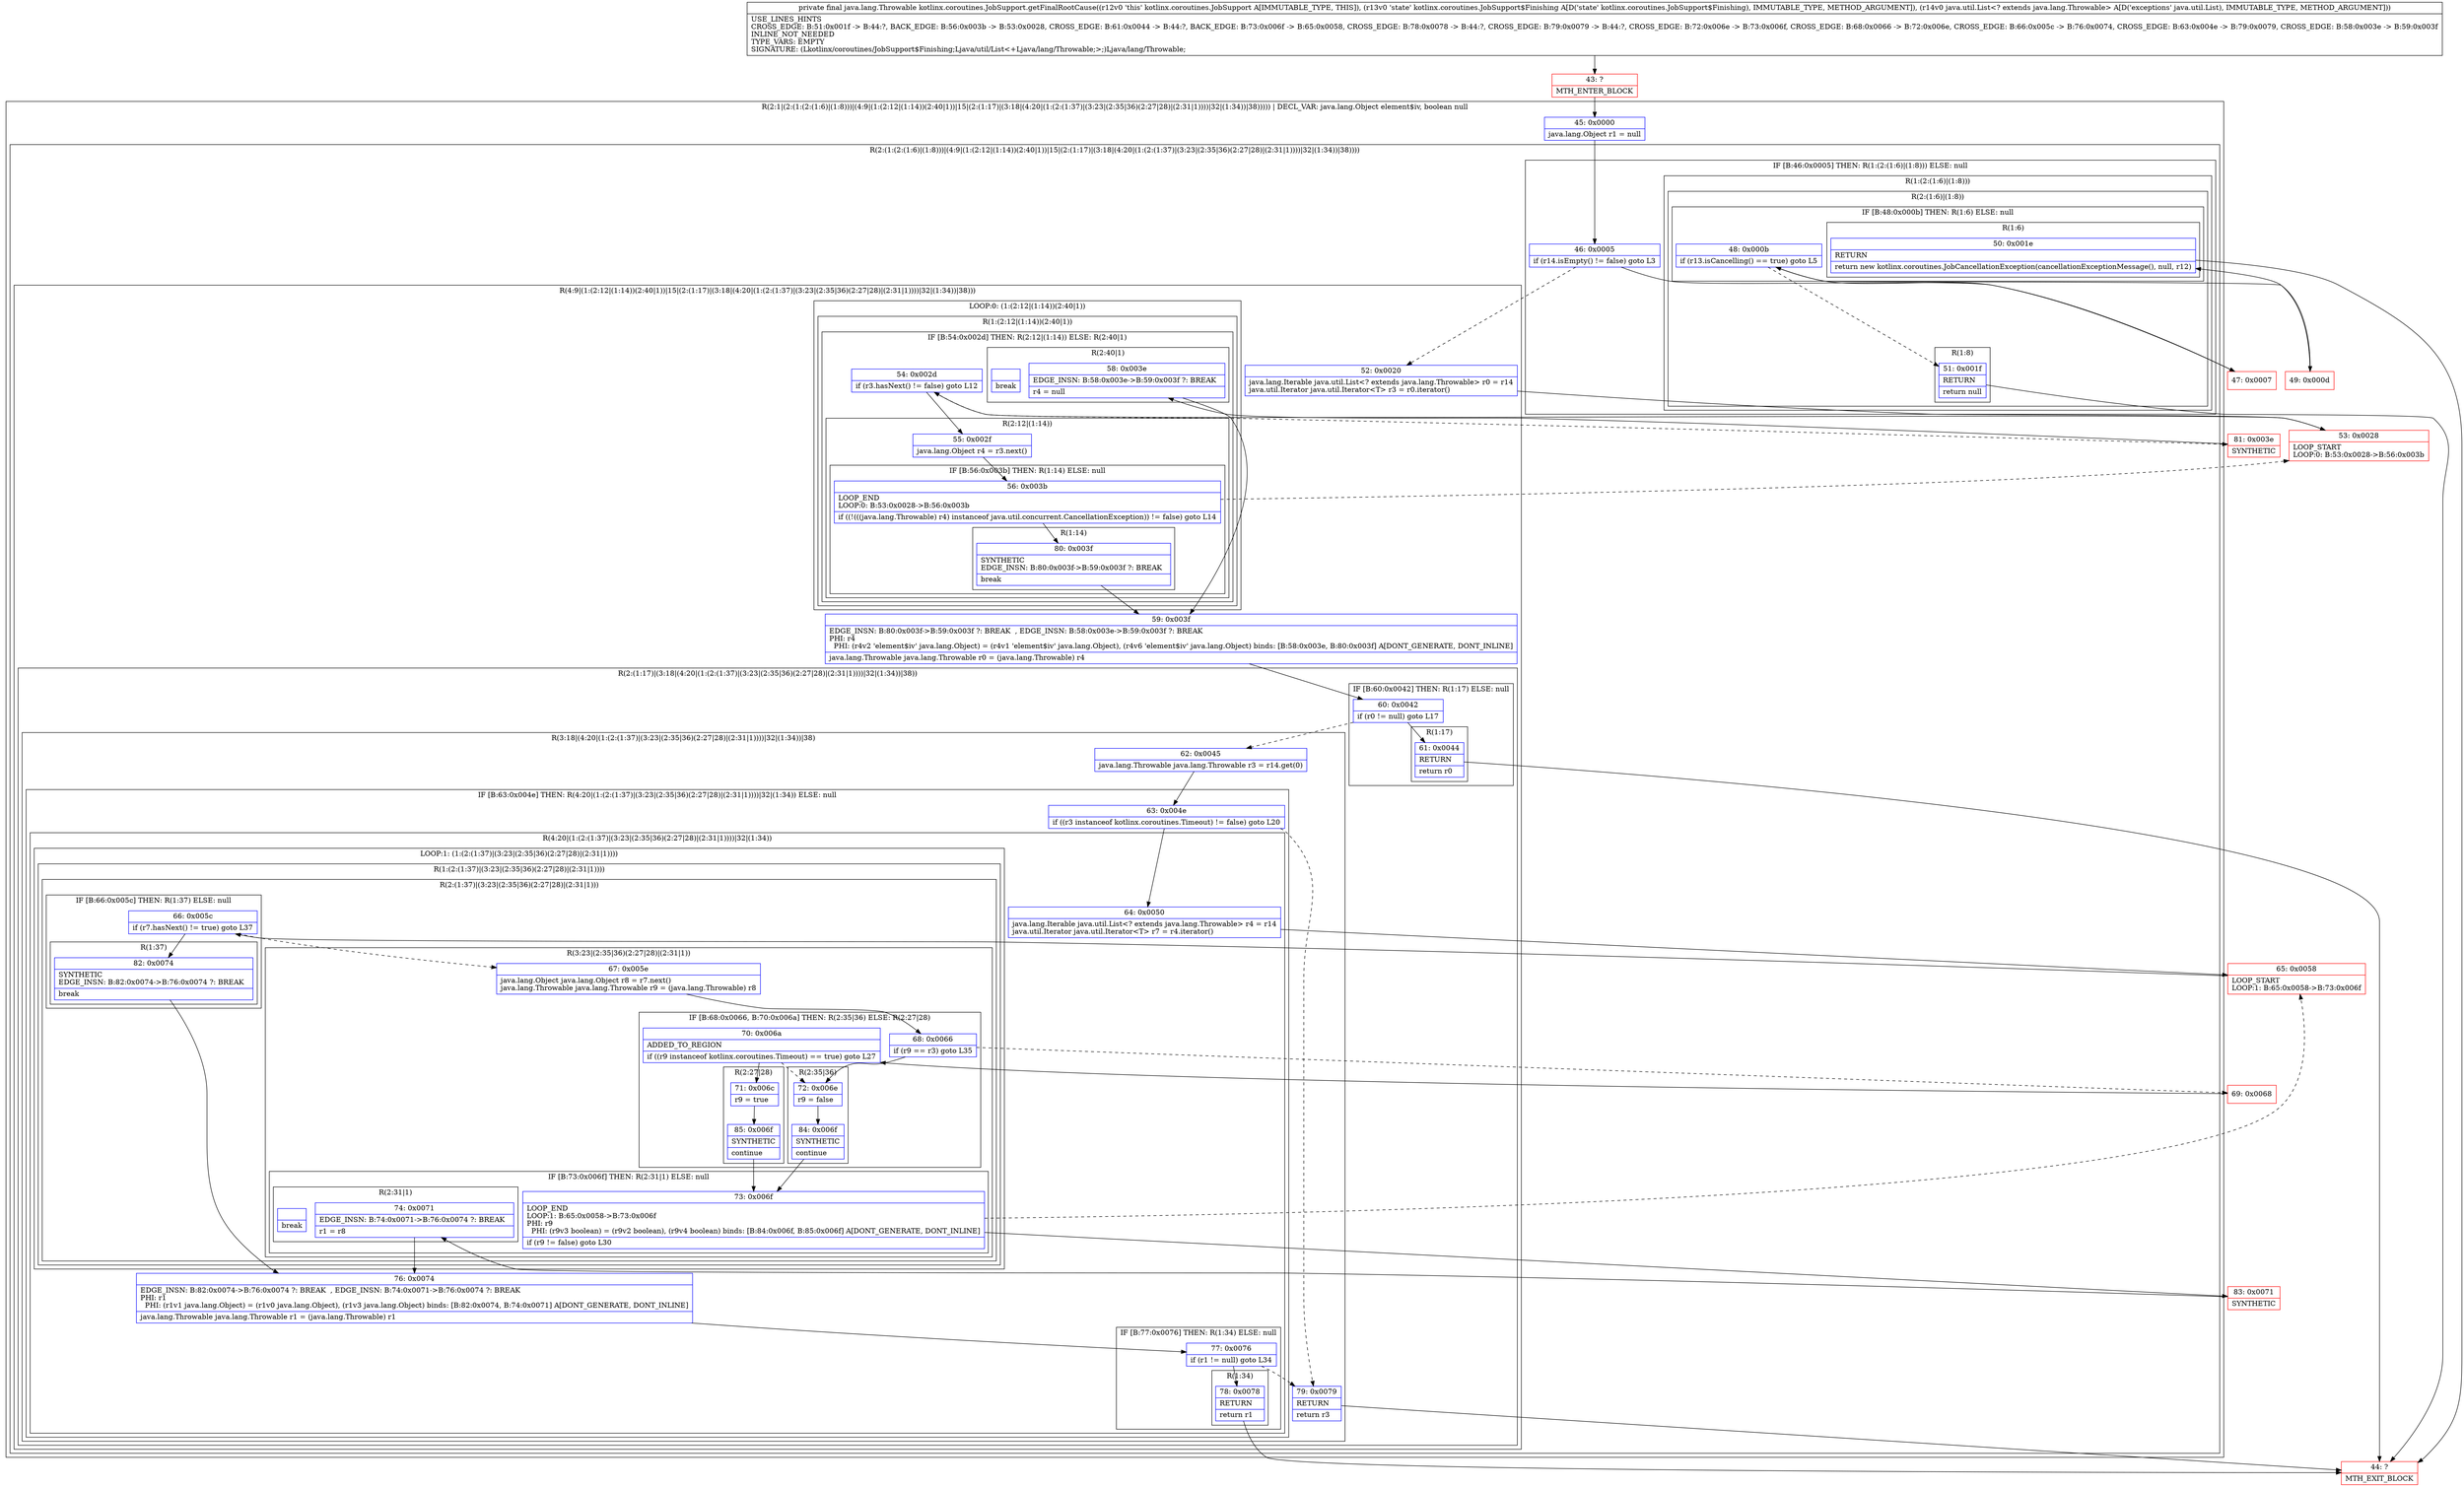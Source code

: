 digraph "CFG forkotlinx.coroutines.JobSupport.getFinalRootCause(Lkotlinx\/coroutines\/JobSupport$Finishing;Ljava\/util\/List;)Ljava\/lang\/Throwable;" {
subgraph cluster_Region_521768828 {
label = "R(2:1|(2:(1:(2:(1:6)|(1:8)))|(4:9|(1:(2:12|(1:14))(2:40|1))|15|(2:(1:17)|(3:18|(4:20|(1:(2:(1:37)|(3:23|(2:35|36)(2:27|28)|(2:31|1))))|32|(1:34))|38))))) | DECL_VAR: java.lang.Object element$iv, boolean null\l";
node [shape=record,color=blue];
Node_45 [shape=record,label="{45\:\ 0x0000|java.lang.Object r1 = null\l}"];
subgraph cluster_Region_1228967571 {
label = "R(2:(1:(2:(1:6)|(1:8)))|(4:9|(1:(2:12|(1:14))(2:40|1))|15|(2:(1:17)|(3:18|(4:20|(1:(2:(1:37)|(3:23|(2:35|36)(2:27|28)|(2:31|1))))|32|(1:34))|38))))";
node [shape=record,color=blue];
subgraph cluster_IfRegion_989722962 {
label = "IF [B:46:0x0005] THEN: R(1:(2:(1:6)|(1:8))) ELSE: null";
node [shape=record,color=blue];
Node_46 [shape=record,label="{46\:\ 0x0005|if (r14.isEmpty() != false) goto L3\l}"];
subgraph cluster_Region_2044263230 {
label = "R(1:(2:(1:6)|(1:8)))";
node [shape=record,color=blue];
subgraph cluster_Region_1497805798 {
label = "R(2:(1:6)|(1:8))";
node [shape=record,color=blue];
subgraph cluster_IfRegion_339708491 {
label = "IF [B:48:0x000b] THEN: R(1:6) ELSE: null";
node [shape=record,color=blue];
Node_48 [shape=record,label="{48\:\ 0x000b|if (r13.isCancelling() == true) goto L5\l}"];
subgraph cluster_Region_1105053431 {
label = "R(1:6)";
node [shape=record,color=blue];
Node_50 [shape=record,label="{50\:\ 0x001e|RETURN\l|return new kotlinx.coroutines.JobCancellationException(cancellationExceptionMessage(), null, r12)\l}"];
}
}
subgraph cluster_Region_2137179385 {
label = "R(1:8)";
node [shape=record,color=blue];
Node_51 [shape=record,label="{51\:\ 0x001f|RETURN\l|return null\l}"];
}
}
}
}
subgraph cluster_Region_552262472 {
label = "R(4:9|(1:(2:12|(1:14))(2:40|1))|15|(2:(1:17)|(3:18|(4:20|(1:(2:(1:37)|(3:23|(2:35|36)(2:27|28)|(2:31|1))))|32|(1:34))|38)))";
node [shape=record,color=blue];
Node_52 [shape=record,label="{52\:\ 0x0020|java.lang.Iterable java.util.List\<? extends java.lang.Throwable\> r0 = r14\ljava.util.Iterator java.util.Iterator\<T\> r3 = r0.iterator()\l}"];
subgraph cluster_LoopRegion_324501872 {
label = "LOOP:0: (1:(2:12|(1:14))(2:40|1))";
node [shape=record,color=blue];
subgraph cluster_Region_2068987011 {
label = "R(1:(2:12|(1:14))(2:40|1))";
node [shape=record,color=blue];
subgraph cluster_IfRegion_1943781958 {
label = "IF [B:54:0x002d] THEN: R(2:12|(1:14)) ELSE: R(2:40|1)";
node [shape=record,color=blue];
Node_54 [shape=record,label="{54\:\ 0x002d|if (r3.hasNext() != false) goto L12\l}"];
subgraph cluster_Region_1528937818 {
label = "R(2:12|(1:14))";
node [shape=record,color=blue];
Node_55 [shape=record,label="{55\:\ 0x002f|java.lang.Object r4 = r3.next()\l}"];
subgraph cluster_IfRegion_1410836320 {
label = "IF [B:56:0x003b] THEN: R(1:14) ELSE: null";
node [shape=record,color=blue];
Node_56 [shape=record,label="{56\:\ 0x003b|LOOP_END\lLOOP:0: B:53:0x0028\-\>B:56:0x003b\l|if ((!(((java.lang.Throwable) r4) instanceof java.util.concurrent.CancellationException)) != false) goto L14\l}"];
subgraph cluster_Region_1035727895 {
label = "R(1:14)";
node [shape=record,color=blue];
Node_80 [shape=record,label="{80\:\ 0x003f|SYNTHETIC\lEDGE_INSN: B:80:0x003f\-\>B:59:0x003f ?: BREAK  \l|break\l}"];
}
}
}
subgraph cluster_Region_1176335135 {
label = "R(2:40|1)";
node [shape=record,color=blue];
Node_58 [shape=record,label="{58\:\ 0x003e|EDGE_INSN: B:58:0x003e\-\>B:59:0x003f ?: BREAK  \l|r4 = null\l}"];
Node_InsnContainer_306753233 [shape=record,label="{|break\l}"];
}
}
}
}
Node_59 [shape=record,label="{59\:\ 0x003f|EDGE_INSN: B:80:0x003f\-\>B:59:0x003f ?: BREAK  , EDGE_INSN: B:58:0x003e\-\>B:59:0x003f ?: BREAK  \lPHI: r4 \l  PHI: (r4v2 'element$iv' java.lang.Object) = (r4v1 'element$iv' java.lang.Object), (r4v6 'element$iv' java.lang.Object) binds: [B:58:0x003e, B:80:0x003f] A[DONT_GENERATE, DONT_INLINE]\l|java.lang.Throwable java.lang.Throwable r0 = (java.lang.Throwable) r4\l}"];
subgraph cluster_Region_2014588479 {
label = "R(2:(1:17)|(3:18|(4:20|(1:(2:(1:37)|(3:23|(2:35|36)(2:27|28)|(2:31|1))))|32|(1:34))|38))";
node [shape=record,color=blue];
subgraph cluster_IfRegion_819712015 {
label = "IF [B:60:0x0042] THEN: R(1:17) ELSE: null";
node [shape=record,color=blue];
Node_60 [shape=record,label="{60\:\ 0x0042|if (r0 != null) goto L17\l}"];
subgraph cluster_Region_490732960 {
label = "R(1:17)";
node [shape=record,color=blue];
Node_61 [shape=record,label="{61\:\ 0x0044|RETURN\l|return r0\l}"];
}
}
subgraph cluster_Region_1260537904 {
label = "R(3:18|(4:20|(1:(2:(1:37)|(3:23|(2:35|36)(2:27|28)|(2:31|1))))|32|(1:34))|38)";
node [shape=record,color=blue];
Node_62 [shape=record,label="{62\:\ 0x0045|java.lang.Throwable java.lang.Throwable r3 = r14.get(0)\l}"];
subgraph cluster_IfRegion_1711951808 {
label = "IF [B:63:0x004e] THEN: R(4:20|(1:(2:(1:37)|(3:23|(2:35|36)(2:27|28)|(2:31|1))))|32|(1:34)) ELSE: null";
node [shape=record,color=blue];
Node_63 [shape=record,label="{63\:\ 0x004e|if ((r3 instanceof kotlinx.coroutines.Timeout) != false) goto L20\l}"];
subgraph cluster_Region_54778965 {
label = "R(4:20|(1:(2:(1:37)|(3:23|(2:35|36)(2:27|28)|(2:31|1))))|32|(1:34))";
node [shape=record,color=blue];
Node_64 [shape=record,label="{64\:\ 0x0050|java.lang.Iterable java.util.List\<? extends java.lang.Throwable\> r4 = r14\ljava.util.Iterator java.util.Iterator\<T\> r7 = r4.iterator()\l}"];
subgraph cluster_LoopRegion_290564858 {
label = "LOOP:1: (1:(2:(1:37)|(3:23|(2:35|36)(2:27|28)|(2:31|1))))";
node [shape=record,color=blue];
subgraph cluster_Region_1940455307 {
label = "R(1:(2:(1:37)|(3:23|(2:35|36)(2:27|28)|(2:31|1))))";
node [shape=record,color=blue];
subgraph cluster_Region_608303369 {
label = "R(2:(1:37)|(3:23|(2:35|36)(2:27|28)|(2:31|1)))";
node [shape=record,color=blue];
subgraph cluster_IfRegion_1787797244 {
label = "IF [B:66:0x005c] THEN: R(1:37) ELSE: null";
node [shape=record,color=blue];
Node_66 [shape=record,label="{66\:\ 0x005c|if (r7.hasNext() != true) goto L37\l}"];
subgraph cluster_Region_2113752680 {
label = "R(1:37)";
node [shape=record,color=blue];
Node_82 [shape=record,label="{82\:\ 0x0074|SYNTHETIC\lEDGE_INSN: B:82:0x0074\-\>B:76:0x0074 ?: BREAK  \l|break\l}"];
}
}
subgraph cluster_Region_867510357 {
label = "R(3:23|(2:35|36)(2:27|28)|(2:31|1))";
node [shape=record,color=blue];
Node_67 [shape=record,label="{67\:\ 0x005e|java.lang.Object java.lang.Object r8 = r7.next()\ljava.lang.Throwable java.lang.Throwable r9 = (java.lang.Throwable) r8\l}"];
subgraph cluster_IfRegion_138387622 {
label = "IF [B:68:0x0066, B:70:0x006a] THEN: R(2:35|36) ELSE: R(2:27|28)";
node [shape=record,color=blue];
Node_68 [shape=record,label="{68\:\ 0x0066|if (r9 == r3) goto L35\l}"];
Node_70 [shape=record,label="{70\:\ 0x006a|ADDED_TO_REGION\l|if ((r9 instanceof kotlinx.coroutines.Timeout) == true) goto L27\l}"];
subgraph cluster_Region_1691658161 {
label = "R(2:35|36)";
node [shape=record,color=blue];
Node_72 [shape=record,label="{72\:\ 0x006e|r9 = false\l}"];
Node_84 [shape=record,label="{84\:\ 0x006f|SYNTHETIC\l|continue\l}"];
}
subgraph cluster_Region_2117717246 {
label = "R(2:27|28)";
node [shape=record,color=blue];
Node_71 [shape=record,label="{71\:\ 0x006c|r9 = true\l}"];
Node_85 [shape=record,label="{85\:\ 0x006f|SYNTHETIC\l|continue\l}"];
}
}
subgraph cluster_IfRegion_1634151767 {
label = "IF [B:73:0x006f] THEN: R(2:31|1) ELSE: null";
node [shape=record,color=blue];
Node_73 [shape=record,label="{73\:\ 0x006f|LOOP_END\lLOOP:1: B:65:0x0058\-\>B:73:0x006f\lPHI: r9 \l  PHI: (r9v3 boolean) = (r9v2 boolean), (r9v4 boolean) binds: [B:84:0x006f, B:85:0x006f] A[DONT_GENERATE, DONT_INLINE]\l|if (r9 != false) goto L30\l}"];
subgraph cluster_Region_1212945364 {
label = "R(2:31|1)";
node [shape=record,color=blue];
Node_74 [shape=record,label="{74\:\ 0x0071|EDGE_INSN: B:74:0x0071\-\>B:76:0x0074 ?: BREAK  \l|r1 = r8\l}"];
Node_InsnContainer_1434964567 [shape=record,label="{|break\l}"];
}
}
}
}
}
}
Node_76 [shape=record,label="{76\:\ 0x0074|EDGE_INSN: B:82:0x0074\-\>B:76:0x0074 ?: BREAK  , EDGE_INSN: B:74:0x0071\-\>B:76:0x0074 ?: BREAK  \lPHI: r1 \l  PHI: (r1v1 java.lang.Object) = (r1v0 java.lang.Object), (r1v3 java.lang.Object) binds: [B:82:0x0074, B:74:0x0071] A[DONT_GENERATE, DONT_INLINE]\l|java.lang.Throwable java.lang.Throwable r1 = (java.lang.Throwable) r1\l}"];
subgraph cluster_IfRegion_125109676 {
label = "IF [B:77:0x0076] THEN: R(1:34) ELSE: null";
node [shape=record,color=blue];
Node_77 [shape=record,label="{77\:\ 0x0076|if (r1 != null) goto L34\l}"];
subgraph cluster_Region_1916448628 {
label = "R(1:34)";
node [shape=record,color=blue];
Node_78 [shape=record,label="{78\:\ 0x0078|RETURN\l|return r1\l}"];
}
}
}
}
Node_79 [shape=record,label="{79\:\ 0x0079|RETURN\l|return r3\l}"];
}
}
}
}
}
Node_43 [shape=record,color=red,label="{43\:\ ?|MTH_ENTER_BLOCK\l}"];
Node_47 [shape=record,color=red,label="{47\:\ 0x0007}"];
Node_49 [shape=record,color=red,label="{49\:\ 0x000d}"];
Node_44 [shape=record,color=red,label="{44\:\ ?|MTH_EXIT_BLOCK\l}"];
Node_53 [shape=record,color=red,label="{53\:\ 0x0028|LOOP_START\lLOOP:0: B:53:0x0028\-\>B:56:0x003b\l}"];
Node_65 [shape=record,color=red,label="{65\:\ 0x0058|LOOP_START\lLOOP:1: B:65:0x0058\-\>B:73:0x006f\l}"];
Node_69 [shape=record,color=red,label="{69\:\ 0x0068}"];
Node_83 [shape=record,color=red,label="{83\:\ 0x0071|SYNTHETIC\l}"];
Node_81 [shape=record,color=red,label="{81\:\ 0x003e|SYNTHETIC\l}"];
MethodNode[shape=record,label="{private final java.lang.Throwable kotlinx.coroutines.JobSupport.getFinalRootCause((r12v0 'this' kotlinx.coroutines.JobSupport A[IMMUTABLE_TYPE, THIS]), (r13v0 'state' kotlinx.coroutines.JobSupport$Finishing A[D('state' kotlinx.coroutines.JobSupport$Finishing), IMMUTABLE_TYPE, METHOD_ARGUMENT]), (r14v0 java.util.List\<? extends java.lang.Throwable\> A[D('exceptions' java.util.List), IMMUTABLE_TYPE, METHOD_ARGUMENT]))  | USE_LINES_HINTS\lCROSS_EDGE: B:51:0x001f \-\> B:44:?, BACK_EDGE: B:56:0x003b \-\> B:53:0x0028, CROSS_EDGE: B:61:0x0044 \-\> B:44:?, BACK_EDGE: B:73:0x006f \-\> B:65:0x0058, CROSS_EDGE: B:78:0x0078 \-\> B:44:?, CROSS_EDGE: B:79:0x0079 \-\> B:44:?, CROSS_EDGE: B:72:0x006e \-\> B:73:0x006f, CROSS_EDGE: B:68:0x0066 \-\> B:72:0x006e, CROSS_EDGE: B:66:0x005c \-\> B:76:0x0074, CROSS_EDGE: B:63:0x004e \-\> B:79:0x0079, CROSS_EDGE: B:58:0x003e \-\> B:59:0x003f\lINLINE_NOT_NEEDED\lTYPE_VARS: EMPTY\lSIGNATURE: (Lkotlinx\/coroutines\/JobSupport$Finishing;Ljava\/util\/List\<+Ljava\/lang\/Throwable;\>;)Ljava\/lang\/Throwable;\l}"];
MethodNode -> Node_43;Node_45 -> Node_46;
Node_46 -> Node_47;
Node_46 -> Node_52[style=dashed];
Node_48 -> Node_49;
Node_48 -> Node_51[style=dashed];
Node_50 -> Node_44;
Node_51 -> Node_44;
Node_52 -> Node_53;
Node_54 -> Node_55;
Node_54 -> Node_81[style=dashed];
Node_55 -> Node_56;
Node_56 -> Node_53[style=dashed];
Node_56 -> Node_80;
Node_80 -> Node_59;
Node_58 -> Node_59;
Node_59 -> Node_60;
Node_60 -> Node_61;
Node_60 -> Node_62[style=dashed];
Node_61 -> Node_44;
Node_62 -> Node_63;
Node_63 -> Node_64;
Node_63 -> Node_79[style=dashed];
Node_64 -> Node_65;
Node_66 -> Node_67[style=dashed];
Node_66 -> Node_82;
Node_82 -> Node_76;
Node_67 -> Node_68;
Node_68 -> Node_69[style=dashed];
Node_68 -> Node_72;
Node_70 -> Node_71;
Node_70 -> Node_72[style=dashed];
Node_72 -> Node_84;
Node_84 -> Node_73;
Node_71 -> Node_85;
Node_85 -> Node_73;
Node_73 -> Node_65[style=dashed];
Node_73 -> Node_83;
Node_74 -> Node_76;
Node_76 -> Node_77;
Node_77 -> Node_78;
Node_77 -> Node_79[style=dashed];
Node_78 -> Node_44;
Node_79 -> Node_44;
Node_43 -> Node_45;
Node_47 -> Node_48;
Node_49 -> Node_50;
Node_53 -> Node_54;
Node_65 -> Node_66;
Node_69 -> Node_70;
Node_83 -> Node_74;
Node_81 -> Node_58;
}

